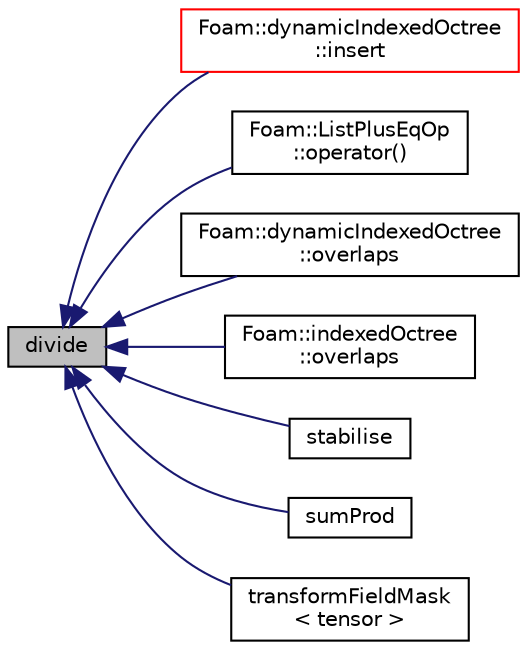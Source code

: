 digraph "divide"
{
  bgcolor="transparent";
  edge [fontname="Helvetica",fontsize="10",labelfontname="Helvetica",labelfontsize="10"];
  node [fontname="Helvetica",fontsize="10",shape=record];
  rankdir="LR";
  Node1 [label="divide",height=0.2,width=0.4,color="black", fillcolor="grey75", style="filled", fontcolor="black"];
  Node1 -> Node2 [dir="back",color="midnightblue",fontsize="10",style="solid",fontname="Helvetica"];
  Node2 [label="Foam::dynamicIndexedOctree\l::insert",height=0.2,width=0.4,color="red",URL="$a00608.html#ad2609d6744394bb17ad08188c6956fc9",tooltip="Insert a new object into the tree. "];
  Node1 -> Node3 [dir="back",color="midnightblue",fontsize="10",style="solid",fontname="Helvetica"];
  Node3 [label="Foam::ListPlusEqOp\l::operator()",height=0.2,width=0.4,color="black",URL="$a01400.html#a93d7f04ce659bbb85c65f1b1adbd512b"];
  Node1 -> Node4 [dir="back",color="midnightblue",fontsize="10",style="solid",fontname="Helvetica"];
  Node4 [label="Foam::dynamicIndexedOctree\l::overlaps",height=0.2,width=0.4,color="black",URL="$a00608.html#a4ca2bef7dbdb103c2f7f02e34e28b967",tooltip="Helper: does bb intersect a sphere around sample? Or is any. "];
  Node1 -> Node5 [dir="back",color="midnightblue",fontsize="10",style="solid",fontname="Helvetica"];
  Node5 [label="Foam::indexedOctree\l::overlaps",height=0.2,width=0.4,color="black",URL="$a01076.html#a4ca2bef7dbdb103c2f7f02e34e28b967",tooltip="Helper: does bb intersect a sphere around sample? Or is any. "];
  Node1 -> Node6 [dir="back",color="midnightblue",fontsize="10",style="solid",fontname="Helvetica"];
  Node6 [label="stabilise",height=0.2,width=0.4,color="black",URL="$a10909.html#a270a6e85e72839baab10952b097fbef9"];
  Node1 -> Node7 [dir="back",color="midnightblue",fontsize="10",style="solid",fontname="Helvetica"];
  Node7 [label="sumProd",height=0.2,width=0.4,color="black",URL="$a10909.html#a5b480f6156c25bef4de87d86094e87ea"];
  Node1 -> Node8 [dir="back",color="midnightblue",fontsize="10",style="solid",fontname="Helvetica"];
  Node8 [label="transformFieldMask\l\< tensor \>",height=0.2,width=0.4,color="black",URL="$a10909.html#a1da16ff26255de4bd8a498caf872c81e"];
}
